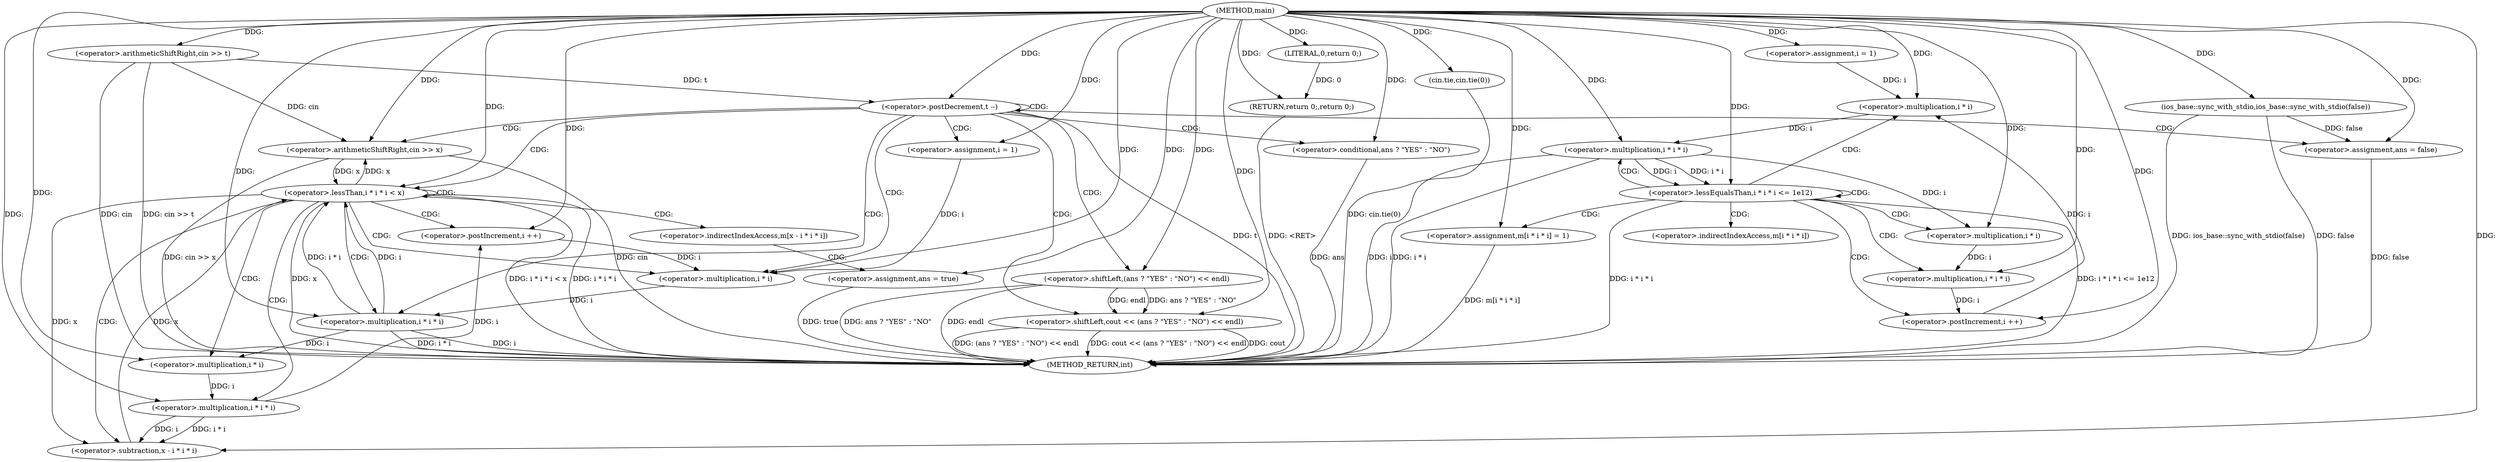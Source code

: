 digraph "main" {  
"1000102" [label = "(METHOD,main)" ]
"1000186" [label = "(METHOD_RETURN,int)" ]
"1000134" [label = "(<operator>.arithmeticShiftRight,cin >> t)" ]
"1000184" [label = "(RETURN,return 0;,return 0;)" ]
"1000105" [label = "(ios_base::sync_with_stdio,ios_base::sync_with_stdio(false))" ]
"1000107" [label = "(cin.tie,cin.tie(0))" ]
"1000111" [label = "(<operator>.assignment,i = 1)" ]
"1000114" [label = "(<operator>.lessEqualsThan,i * i * i <= 1e12)" ]
"1000121" [label = "(<operator>.postIncrement,i ++)" ]
"1000123" [label = "(<operator>.assignment,m[i * i * i] = 1)" ]
"1000138" [label = "(<operator>.postDecrement,t --)" ]
"1000185" [label = "(LITERAL,0,return 0;)" ]
"1000141" [label = "(<operator>.arithmeticShiftRight,cin >> x)" ]
"1000145" [label = "(<operator>.assignment,ans = false)" ]
"1000176" [label = "(<operator>.shiftLeft,cout << (ans ? \"YES\" : \"NO\") << endl)" ]
"1000115" [label = "(<operator>.multiplication,i * i * i)" ]
"1000150" [label = "(<operator>.assignment,i = 1)" ]
"1000153" [label = "(<operator>.lessThan,i * i * i < x)" ]
"1000160" [label = "(<operator>.postIncrement,i ++)" ]
"1000117" [label = "(<operator>.multiplication,i * i)" ]
"1000126" [label = "(<operator>.multiplication,i * i * i)" ]
"1000178" [label = "(<operator>.shiftLeft,(ans ? \"YES\" : \"NO\") << endl)" ]
"1000128" [label = "(<operator>.multiplication,i * i)" ]
"1000154" [label = "(<operator>.multiplication,i * i * i)" ]
"1000173" [label = "(<operator>.assignment,ans = true)" ]
"1000179" [label = "(<operator>.conditional,ans ? \"YES\" : \"NO\")" ]
"1000156" [label = "(<operator>.multiplication,i * i)" ]
"1000166" [label = "(<operator>.subtraction,x - i * i * i)" ]
"1000168" [label = "(<operator>.multiplication,i * i * i)" ]
"1000170" [label = "(<operator>.multiplication,i * i)" ]
"1000124" [label = "(<operator>.indirectIndexAccess,m[i * i * i])" ]
"1000164" [label = "(<operator>.indirectIndexAccess,m[x - i * i * i])" ]
  "1000184" -> "1000186"  [ label = "DDG: <RET>"] 
  "1000105" -> "1000186"  [ label = "DDG: false"] 
  "1000105" -> "1000186"  [ label = "DDG: ios_base::sync_with_stdio(false)"] 
  "1000107" -> "1000186"  [ label = "DDG: cin.tie(0)"] 
  "1000115" -> "1000186"  [ label = "DDG: i"] 
  "1000115" -> "1000186"  [ label = "DDG: i * i"] 
  "1000114" -> "1000186"  [ label = "DDG: i * i * i"] 
  "1000114" -> "1000186"  [ label = "DDG: i * i * i <= 1e12"] 
  "1000134" -> "1000186"  [ label = "DDG: cin"] 
  "1000134" -> "1000186"  [ label = "DDG: cin >> t"] 
  "1000138" -> "1000186"  [ label = "DDG: t"] 
  "1000141" -> "1000186"  [ label = "DDG: cin"] 
  "1000141" -> "1000186"  [ label = "DDG: cin >> x"] 
  "1000145" -> "1000186"  [ label = "DDG: false"] 
  "1000154" -> "1000186"  [ label = "DDG: i"] 
  "1000154" -> "1000186"  [ label = "DDG: i * i"] 
  "1000153" -> "1000186"  [ label = "DDG: i * i * i"] 
  "1000153" -> "1000186"  [ label = "DDG: x"] 
  "1000153" -> "1000186"  [ label = "DDG: i * i * i < x"] 
  "1000179" -> "1000186"  [ label = "DDG: ans"] 
  "1000178" -> "1000186"  [ label = "DDG: ans ? \"YES\" : \"NO\""] 
  "1000176" -> "1000186"  [ label = "DDG: (ans ? \"YES\" : \"NO\") << endl"] 
  "1000176" -> "1000186"  [ label = "DDG: cout << (ans ? \"YES\" : \"NO\") << endl"] 
  "1000123" -> "1000186"  [ label = "DDG: m[i * i * i]"] 
  "1000178" -> "1000186"  [ label = "DDG: endl"] 
  "1000176" -> "1000186"  [ label = "DDG: cout"] 
  "1000173" -> "1000186"  [ label = "DDG: true"] 
  "1000185" -> "1000184"  [ label = "DDG: 0"] 
  "1000102" -> "1000184"  [ label = "DDG: "] 
  "1000102" -> "1000111"  [ label = "DDG: "] 
  "1000102" -> "1000123"  [ label = "DDG: "] 
  "1000102" -> "1000134"  [ label = "DDG: "] 
  "1000102" -> "1000185"  [ label = "DDG: "] 
  "1000102" -> "1000105"  [ label = "DDG: "] 
  "1000102" -> "1000107"  [ label = "DDG: "] 
  "1000115" -> "1000114"  [ label = "DDG: i * i"] 
  "1000115" -> "1000114"  [ label = "DDG: i"] 
  "1000102" -> "1000114"  [ label = "DDG: "] 
  "1000126" -> "1000121"  [ label = "DDG: i"] 
  "1000102" -> "1000121"  [ label = "DDG: "] 
  "1000134" -> "1000138"  [ label = "DDG: t"] 
  "1000102" -> "1000138"  [ label = "DDG: "] 
  "1000105" -> "1000145"  [ label = "DDG: false"] 
  "1000102" -> "1000145"  [ label = "DDG: "] 
  "1000117" -> "1000115"  [ label = "DDG: i"] 
  "1000102" -> "1000115"  [ label = "DDG: "] 
  "1000134" -> "1000141"  [ label = "DDG: cin"] 
  "1000102" -> "1000141"  [ label = "DDG: "] 
  "1000153" -> "1000141"  [ label = "DDG: x"] 
  "1000102" -> "1000150"  [ label = "DDG: "] 
  "1000102" -> "1000176"  [ label = "DDG: "] 
  "1000178" -> "1000176"  [ label = "DDG: ans ? \"YES\" : \"NO\""] 
  "1000178" -> "1000176"  [ label = "DDG: endl"] 
  "1000111" -> "1000117"  [ label = "DDG: i"] 
  "1000121" -> "1000117"  [ label = "DDG: i"] 
  "1000102" -> "1000117"  [ label = "DDG: "] 
  "1000128" -> "1000126"  [ label = "DDG: i"] 
  "1000102" -> "1000126"  [ label = "DDG: "] 
  "1000154" -> "1000153"  [ label = "DDG: i"] 
  "1000154" -> "1000153"  [ label = "DDG: i * i"] 
  "1000141" -> "1000153"  [ label = "DDG: x"] 
  "1000166" -> "1000153"  [ label = "DDG: x"] 
  "1000102" -> "1000153"  [ label = "DDG: "] 
  "1000168" -> "1000160"  [ label = "DDG: i"] 
  "1000102" -> "1000160"  [ label = "DDG: "] 
  "1000102" -> "1000178"  [ label = "DDG: "] 
  "1000115" -> "1000128"  [ label = "DDG: i"] 
  "1000102" -> "1000128"  [ label = "DDG: "] 
  "1000156" -> "1000154"  [ label = "DDG: i"] 
  "1000102" -> "1000154"  [ label = "DDG: "] 
  "1000102" -> "1000173"  [ label = "DDG: "] 
  "1000102" -> "1000179"  [ label = "DDG: "] 
  "1000150" -> "1000156"  [ label = "DDG: i"] 
  "1000160" -> "1000156"  [ label = "DDG: i"] 
  "1000102" -> "1000156"  [ label = "DDG: "] 
  "1000153" -> "1000166"  [ label = "DDG: x"] 
  "1000102" -> "1000166"  [ label = "DDG: "] 
  "1000168" -> "1000166"  [ label = "DDG: i * i"] 
  "1000168" -> "1000166"  [ label = "DDG: i"] 
  "1000170" -> "1000168"  [ label = "DDG: i"] 
  "1000102" -> "1000168"  [ label = "DDG: "] 
  "1000154" -> "1000170"  [ label = "DDG: i"] 
  "1000102" -> "1000170"  [ label = "DDG: "] 
  "1000114" -> "1000117"  [ label = "CDG: "] 
  "1000114" -> "1000128"  [ label = "CDG: "] 
  "1000114" -> "1000114"  [ label = "CDG: "] 
  "1000114" -> "1000121"  [ label = "CDG: "] 
  "1000114" -> "1000126"  [ label = "CDG: "] 
  "1000114" -> "1000123"  [ label = "CDG: "] 
  "1000114" -> "1000124"  [ label = "CDG: "] 
  "1000114" -> "1000115"  [ label = "CDG: "] 
  "1000138" -> "1000153"  [ label = "CDG: "] 
  "1000138" -> "1000156"  [ label = "CDG: "] 
  "1000138" -> "1000141"  [ label = "CDG: "] 
  "1000138" -> "1000150"  [ label = "CDG: "] 
  "1000138" -> "1000178"  [ label = "CDG: "] 
  "1000138" -> "1000154"  [ label = "CDG: "] 
  "1000138" -> "1000145"  [ label = "CDG: "] 
  "1000138" -> "1000179"  [ label = "CDG: "] 
  "1000138" -> "1000176"  [ label = "CDG: "] 
  "1000138" -> "1000138"  [ label = "CDG: "] 
  "1000153" -> "1000153"  [ label = "CDG: "] 
  "1000153" -> "1000164"  [ label = "CDG: "] 
  "1000153" -> "1000156"  [ label = "CDG: "] 
  "1000153" -> "1000166"  [ label = "CDG: "] 
  "1000153" -> "1000168"  [ label = "CDG: "] 
  "1000153" -> "1000154"  [ label = "CDG: "] 
  "1000153" -> "1000160"  [ label = "CDG: "] 
  "1000153" -> "1000170"  [ label = "CDG: "] 
  "1000164" -> "1000173"  [ label = "CDG: "] 
}
